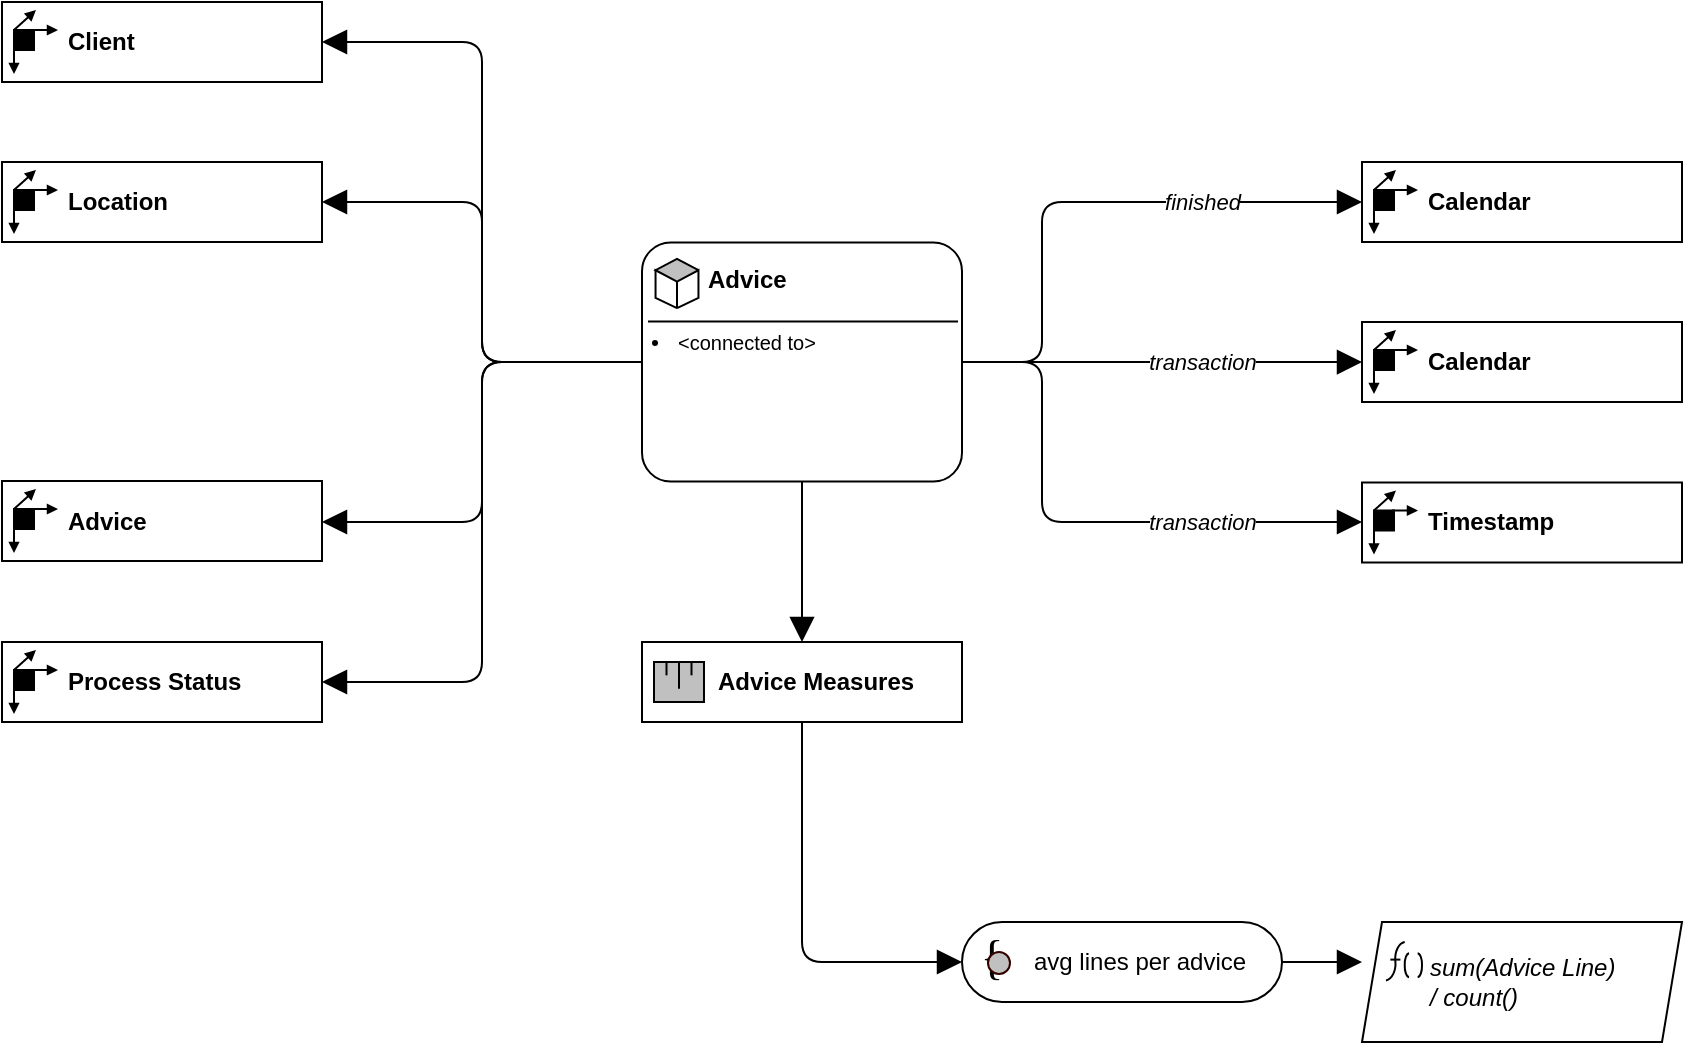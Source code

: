 <mxfile version="25.0.3">
  <diagram name="Seite-1" id="Q4Bf0ugEHYTw4wCcsTt3">
    <mxGraphModel dx="2551" dy="929" grid="1" gridSize="10" guides="1" tooltips="1" connect="1" arrows="1" fold="1" page="1" pageScale="1" pageWidth="827" pageHeight="1169" math="0" shadow="0">
      <root>
        <mxCell id="0" />
        <mxCell id="1" parent="0" />
        <object label="Advice" btelligentShapeType="MeasureGroup" btelligentLibrary="ADAPT" id="BBVSgjqUGbZZGQJtcsMZ-1">
          <mxCell style="group;fillColor=default;connectable=1;whiteSpace=wrap;align=left;spacingTop=5;spacingLeft=31;fontStyle=1;textShadow=0;labelBorderColor=none;labelBackgroundColor=none;" vertex="1" connectable="0" parent="1">
            <mxGeometry x="-360" y="240.25" width="160" height="119.5" as="geometry" />
          </mxCell>
        </object>
        <object label="" ADAPT="Measuregroup (Cube)" id="BBVSgjqUGbZZGQJtcsMZ-2">
          <mxCell style="rounded=1;whiteSpace=wrap;html=1;arcSize=12;align=left;spacingLeft=-16;verticalAlign=top;spacingTop=30;fontSize=12;container=0;fillColor=none;noLabel=1;connectable=0;editable=0;movable=1;resizable=1;rotatable=1;deletable=1;locked=0;" vertex="1" parent="BBVSgjqUGbZZGQJtcsMZ-1">
            <mxGeometry width="160" height="119.5" as="geometry" />
          </mxCell>
        </object>
        <mxCell id="BBVSgjqUGbZZGQJtcsMZ-3" value="" style="endArrow=none;html=1;rounded=0;editable=0;" edge="1" parent="BBVSgjqUGbZZGQJtcsMZ-1">
          <mxGeometry width="50" height="50" relative="1" as="geometry">
            <mxPoint x="3" y="39.5" as="sourcePoint" />
            <mxPoint x="158" y="39.5" as="targetPoint" />
            <Array as="points">
              <mxPoint x="73" y="39.5" />
            </Array>
          </mxGeometry>
        </mxCell>
        <mxCell id="BBVSgjqUGbZZGQJtcsMZ-4" style="vsdxID=9;fillColor=#FFFFFF;gradientColor=none;shape=stencil(jZBNDoQgDIVP063BdsEBHOceJqI0w4BB5u/2A+lCZWHcvbZfm9cH1K12WAygWlMMD/PhMVmgGyCytyZyygqoB+qmEM0cw8uPUi9DIYt6hne58JW9Vqmyg+p3rO8CO/Y7+IhqbDRdhU+u1hZQN6iv45XjLLZfJ3ZOotrP62xyS3Kl/g8=);strokeColor=#000000;spacingTop=-3;spacingBottom=-3;spacingLeft=-3;spacingRight=-3;points=[];labelBackgroundColor=none;rounded=0;html=1;whiteSpace=wrap;container=0;editable=0;" vertex="1" parent="BBVSgjqUGbZZGQJtcsMZ-1">
          <mxGeometry x="6.775" y="13.85" width="10.725" height="19.0" as="geometry" />
        </mxCell>
        <mxCell id="BBVSgjqUGbZZGQJtcsMZ-5" style="vsdxID=10;fillColor=#FFFFFF;gradientColor=none;shape=stencil(jZBNDoQgDIVP063BdsEBHOceJqI0w4BB5u/2A+lCZWHcvbZfm9cH1K12WAygWlMMD/PhMVmgGyCytyZyygqoB+qmEM0cw8uPUi9DIYt6hne58JW9Vqmyg+p3rO8CO/Y7+IhqbDRdhU+u1hZQN6iv45XjLLZfJ3ZOotrP62xyS3Kl/g8=);strokeColor=#000000;spacingTop=-3;spacingBottom=-3;spacingLeft=-3;spacingRight=-3;flipH=1;points=[];labelBackgroundColor=none;rounded=0;html=1;whiteSpace=wrap;container=0;editable=0;" vertex="1" parent="BBVSgjqUGbZZGQJtcsMZ-1">
          <mxGeometry x="17.5" y="13.85" width="10.725" height="19.0" as="geometry" />
        </mxCell>
        <mxCell id="BBVSgjqUGbZZGQJtcsMZ-6" value="&lt;div style=&quot;font-size: 1px&quot;&gt;&lt;/div&gt;" style="verticalAlign=middle;align=center;overflow=width;vsdxID=11;fillColor=#C0C0C0;gradientColor=none;shape=stencil(nZBNCoQwDIVPk31t8ASO3kOw2mBtpVaduf20BPEHceHuveRLSB5gMel6VCDFFLzr1UpN0IAfkJKsVp5CVIAlYNE6rzrvZtuwH+tEJjW4JW348lwmRJqR4sc+Z1sxa8ge2PyMPpCvd27n3LLPt0axP9mSMZzRsX8NJZY4UCz/);strokeColor=#000000;spacingTop=-3;spacingBottom=-3;spacingLeft=-3;spacingRight=-3;points=[];labelBackgroundColor=none;rounded=0;html=1;whiteSpace=wrap;container=0;editable=0;" vertex="1" parent="BBVSgjqUGbZZGQJtcsMZ-1">
          <mxGeometry x="6.775" y="8.15" width="21.45" height="11.4" as="geometry" />
        </mxCell>
        <mxCell id="BBVSgjqUGbZZGQJtcsMZ-7" value="&lt;ul&gt;&lt;li&gt;&amp;lt;connected to&amp;gt;&lt;br&gt;&lt;/li&gt;&lt;/ul&gt;" style="text;html=1;align=left;verticalAlign=top;whiteSpace=wrap;rounded=0;spacingLeft=-31;fontSize=10;spacingTop=-14;connectable=0;" vertex="1" parent="BBVSgjqUGbZZGQJtcsMZ-1">
          <mxGeometry x="7" y="42" width="150" height="73" as="geometry" />
        </mxCell>
        <object label="Client" btelligentShapeType="Dimension" btelligentLibrary="ADAPT" id="BBVSgjqUGbZZGQJtcsMZ-8">
          <mxCell style="group;fillColor=default;verticalAlign=middle;align=left;spacingLeft=31;fontStyle=1;connectable=1;whiteSpace=wrap;" vertex="1" connectable="0" parent="1">
            <mxGeometry x="-680" y="120" width="160" height="40" as="geometry" />
          </mxCell>
        </object>
        <object label="GGG" id="BBVSgjqUGbZZGQJtcsMZ-9">
          <mxCell style="rounded=0;whiteSpace=wrap;html=1;noLabel=1;container=0;editable=0;movable=1;resizable=1;rotatable=1;deletable=1;locked=0;connectable=0;fillColor=none;" vertex="1" parent="BBVSgjqUGbZZGQJtcsMZ-8">
            <mxGeometry width="160" height="40" as="geometry" />
          </mxCell>
        </object>
        <mxCell id="BBVSgjqUGbZZGQJtcsMZ-10" value="" style="rounded=0;whiteSpace=wrap;html=1;fillColor=#000000;fontColor=#ffffff;strokeColor=#000000;strokeWidth=1;deletable=1;cloneable=0;movable=1;editable=1;resizable=1;rotatable=1;locked=0;connectable=1;container=0;expand=0;recursiveResize=0;allowArrows=0;" vertex="1" parent="BBVSgjqUGbZZGQJtcsMZ-8">
          <mxGeometry x="6.0" y="14" width="10" height="10" as="geometry" />
        </mxCell>
        <mxCell id="BBVSgjqUGbZZGQJtcsMZ-11" value="" style="endArrow=block;html=1;rounded=0;endFill=1;startSize=2;endSize=3;strokeWidth=1;deletable=1;cloneable=0;movable=1;editable=1;resizable=1;rotatable=1;locked=0;connectable=1;" edge="1" parent="BBVSgjqUGbZZGQJtcsMZ-8">
          <mxGeometry width="50" height="50" relative="1" as="geometry">
            <mxPoint x="15.0" y="14" as="sourcePoint" />
            <mxPoint x="28.0" y="14" as="targetPoint" />
          </mxGeometry>
        </mxCell>
        <mxCell id="BBVSgjqUGbZZGQJtcsMZ-12" value="" style="endArrow=block;html=1;rounded=0;endFill=1;startSize=2;endSize=3;strokeWidth=1;deletable=1;cloneable=0;movable=1;editable=1;resizable=1;rotatable=1;locked=0;connectable=1;" edge="1" parent="BBVSgjqUGbZZGQJtcsMZ-8">
          <mxGeometry width="50" height="50" relative="1" as="geometry">
            <mxPoint x="6.0" y="22" as="sourcePoint" />
            <mxPoint x="6.0" y="36" as="targetPoint" />
          </mxGeometry>
        </mxCell>
        <mxCell id="BBVSgjqUGbZZGQJtcsMZ-13" value="" style="endArrow=block;html=1;rounded=0;endFill=1;startSize=2;endSize=3;strokeWidth=1;deletable=1;cloneable=0;movable=1;editable=1;resizable=1;rotatable=1;locked=0;connectable=1;" edge="1" parent="BBVSgjqUGbZZGQJtcsMZ-8">
          <mxGeometry width="50" height="50" relative="1" as="geometry">
            <mxPoint x="6.0" y="14" as="sourcePoint" />
            <mxPoint x="17.0" y="4" as="targetPoint" />
          </mxGeometry>
        </mxCell>
        <object label="Timestamp" btelligentShapeType="Dimension" btelligentLibrary="ADAPT" id="BBVSgjqUGbZZGQJtcsMZ-14">
          <mxCell style="group;fillColor=default;verticalAlign=middle;align=left;spacingLeft=31;fontStyle=1;connectable=1;whiteSpace=wrap;" vertex="1" connectable="0" parent="1">
            <mxGeometry y="360.25" width="160" height="40" as="geometry" />
          </mxCell>
        </object>
        <object label="GGG" id="BBVSgjqUGbZZGQJtcsMZ-15">
          <mxCell style="rounded=0;whiteSpace=wrap;html=1;noLabel=1;container=0;editable=0;movable=1;resizable=1;rotatable=1;deletable=1;locked=0;connectable=0;fillColor=none;" vertex="1" parent="BBVSgjqUGbZZGQJtcsMZ-14">
            <mxGeometry width="160" height="40" as="geometry" />
          </mxCell>
        </object>
        <mxCell id="BBVSgjqUGbZZGQJtcsMZ-16" value="" style="rounded=0;whiteSpace=wrap;html=1;fillColor=#000000;fontColor=#ffffff;strokeColor=#000000;strokeWidth=1;deletable=1;cloneable=0;movable=1;editable=1;resizable=1;rotatable=1;locked=0;connectable=1;container=0;expand=0;recursiveResize=0;allowArrows=0;" vertex="1" parent="BBVSgjqUGbZZGQJtcsMZ-14">
          <mxGeometry x="6.0" y="14" width="10" height="10" as="geometry" />
        </mxCell>
        <mxCell id="BBVSgjqUGbZZGQJtcsMZ-17" value="" style="endArrow=block;html=1;rounded=0;endFill=1;startSize=2;endSize=3;strokeWidth=1;deletable=1;cloneable=0;movable=1;editable=1;resizable=1;rotatable=1;locked=0;connectable=1;" edge="1" parent="BBVSgjqUGbZZGQJtcsMZ-14">
          <mxGeometry width="50" height="50" relative="1" as="geometry">
            <mxPoint x="15.0" y="14" as="sourcePoint" />
            <mxPoint x="28.0" y="14" as="targetPoint" />
          </mxGeometry>
        </mxCell>
        <mxCell id="BBVSgjqUGbZZGQJtcsMZ-18" value="" style="endArrow=block;html=1;rounded=0;endFill=1;startSize=2;endSize=3;strokeWidth=1;deletable=1;cloneable=0;movable=1;editable=1;resizable=1;rotatable=1;locked=0;connectable=1;" edge="1" parent="BBVSgjqUGbZZGQJtcsMZ-14">
          <mxGeometry width="50" height="50" relative="1" as="geometry">
            <mxPoint x="6.0" y="22" as="sourcePoint" />
            <mxPoint x="6.0" y="36" as="targetPoint" />
          </mxGeometry>
        </mxCell>
        <mxCell id="BBVSgjqUGbZZGQJtcsMZ-19" value="" style="endArrow=block;html=1;rounded=0;endFill=1;startSize=2;endSize=3;strokeWidth=1;deletable=1;cloneable=0;movable=1;editable=1;resizable=1;rotatable=1;locked=0;connectable=1;" edge="1" parent="BBVSgjqUGbZZGQJtcsMZ-14">
          <mxGeometry width="50" height="50" relative="1" as="geometry">
            <mxPoint x="6.0" y="14" as="sourcePoint" />
            <mxPoint x="17.0" y="4" as="targetPoint" />
          </mxGeometry>
        </mxCell>
        <object label="Calendar" btelligentShapeType="Dimension" btelligentLibrary="ADAPT" id="BBVSgjqUGbZZGQJtcsMZ-20">
          <mxCell style="group;fillColor=default;verticalAlign=middle;align=left;spacingLeft=31;fontStyle=1;connectable=1;whiteSpace=wrap;" vertex="1" connectable="0" parent="1">
            <mxGeometry y="200" width="160" height="40" as="geometry" />
          </mxCell>
        </object>
        <object label="GGG" id="BBVSgjqUGbZZGQJtcsMZ-21">
          <mxCell style="rounded=0;whiteSpace=wrap;html=1;noLabel=1;container=0;editable=0;movable=1;resizable=1;rotatable=1;deletable=1;locked=0;connectable=0;fillColor=none;" vertex="1" parent="BBVSgjqUGbZZGQJtcsMZ-20">
            <mxGeometry width="160" height="40" as="geometry" />
          </mxCell>
        </object>
        <mxCell id="BBVSgjqUGbZZGQJtcsMZ-22" value="" style="rounded=0;whiteSpace=wrap;html=1;fillColor=#000000;fontColor=#ffffff;strokeColor=#000000;strokeWidth=1;deletable=1;cloneable=0;movable=1;editable=1;resizable=1;rotatable=1;locked=0;connectable=1;container=0;expand=0;recursiveResize=0;allowArrows=0;" vertex="1" parent="BBVSgjqUGbZZGQJtcsMZ-20">
          <mxGeometry x="6.0" y="14" width="10" height="10" as="geometry" />
        </mxCell>
        <mxCell id="BBVSgjqUGbZZGQJtcsMZ-23" value="" style="endArrow=block;html=1;rounded=0;endFill=1;startSize=2;endSize=3;strokeWidth=1;deletable=1;cloneable=0;movable=1;editable=1;resizable=1;rotatable=1;locked=0;connectable=1;" edge="1" parent="BBVSgjqUGbZZGQJtcsMZ-20">
          <mxGeometry width="50" height="50" relative="1" as="geometry">
            <mxPoint x="15.0" y="14" as="sourcePoint" />
            <mxPoint x="28.0" y="14" as="targetPoint" />
          </mxGeometry>
        </mxCell>
        <mxCell id="BBVSgjqUGbZZGQJtcsMZ-24" value="" style="endArrow=block;html=1;rounded=0;endFill=1;startSize=2;endSize=3;strokeWidth=1;deletable=1;cloneable=0;movable=1;editable=1;resizable=1;rotatable=1;locked=0;connectable=1;" edge="1" parent="BBVSgjqUGbZZGQJtcsMZ-20">
          <mxGeometry width="50" height="50" relative="1" as="geometry">
            <mxPoint x="6.0" y="22" as="sourcePoint" />
            <mxPoint x="6.0" y="36" as="targetPoint" />
          </mxGeometry>
        </mxCell>
        <mxCell id="BBVSgjqUGbZZGQJtcsMZ-25" value="" style="endArrow=block;html=1;rounded=0;endFill=1;startSize=2;endSize=3;strokeWidth=1;deletable=1;cloneable=0;movable=1;editable=1;resizable=1;rotatable=1;locked=0;connectable=1;" edge="1" parent="BBVSgjqUGbZZGQJtcsMZ-20">
          <mxGeometry width="50" height="50" relative="1" as="geometry">
            <mxPoint x="6.0" y="14" as="sourcePoint" />
            <mxPoint x="17.0" y="4" as="targetPoint" />
          </mxGeometry>
        </mxCell>
        <object label="Calendar" btelligentShapeType="Dimension" btelligentLibrary="ADAPT" id="BBVSgjqUGbZZGQJtcsMZ-26">
          <mxCell style="group;fillColor=default;verticalAlign=middle;align=left;spacingLeft=31;fontStyle=1;connectable=1;whiteSpace=wrap;" vertex="1" connectable="0" parent="1">
            <mxGeometry y="280" width="160" height="40" as="geometry" />
          </mxCell>
        </object>
        <object label="GGG" id="BBVSgjqUGbZZGQJtcsMZ-27">
          <mxCell style="rounded=0;whiteSpace=wrap;html=1;noLabel=1;container=0;editable=0;movable=1;resizable=1;rotatable=1;deletable=1;locked=0;connectable=0;fillColor=none;" vertex="1" parent="BBVSgjqUGbZZGQJtcsMZ-26">
            <mxGeometry width="160" height="40" as="geometry" />
          </mxCell>
        </object>
        <mxCell id="BBVSgjqUGbZZGQJtcsMZ-28" value="" style="rounded=0;whiteSpace=wrap;html=1;fillColor=#000000;fontColor=#ffffff;strokeColor=#000000;strokeWidth=1;deletable=1;cloneable=0;movable=1;editable=1;resizable=1;rotatable=1;locked=0;connectable=1;container=0;expand=0;recursiveResize=0;allowArrows=0;" vertex="1" parent="BBVSgjqUGbZZGQJtcsMZ-26">
          <mxGeometry x="6.0" y="14" width="10" height="10" as="geometry" />
        </mxCell>
        <mxCell id="BBVSgjqUGbZZGQJtcsMZ-29" value="" style="endArrow=block;html=1;rounded=0;endFill=1;startSize=2;endSize=3;strokeWidth=1;deletable=1;cloneable=0;movable=1;editable=1;resizable=1;rotatable=1;locked=0;connectable=1;" edge="1" parent="BBVSgjqUGbZZGQJtcsMZ-26">
          <mxGeometry width="50" height="50" relative="1" as="geometry">
            <mxPoint x="15.0" y="14" as="sourcePoint" />
            <mxPoint x="28.0" y="14" as="targetPoint" />
          </mxGeometry>
        </mxCell>
        <mxCell id="BBVSgjqUGbZZGQJtcsMZ-30" value="" style="endArrow=block;html=1;rounded=0;endFill=1;startSize=2;endSize=3;strokeWidth=1;deletable=1;cloneable=0;movable=1;editable=1;resizable=1;rotatable=1;locked=0;connectable=1;" edge="1" parent="BBVSgjqUGbZZGQJtcsMZ-26">
          <mxGeometry width="50" height="50" relative="1" as="geometry">
            <mxPoint x="6.0" y="22" as="sourcePoint" />
            <mxPoint x="6.0" y="36" as="targetPoint" />
          </mxGeometry>
        </mxCell>
        <mxCell id="BBVSgjqUGbZZGQJtcsMZ-31" value="" style="endArrow=block;html=1;rounded=0;endFill=1;startSize=2;endSize=3;strokeWidth=1;deletable=1;cloneable=0;movable=1;editable=1;resizable=1;rotatable=1;locked=0;connectable=1;" edge="1" parent="BBVSgjqUGbZZGQJtcsMZ-26">
          <mxGeometry width="50" height="50" relative="1" as="geometry">
            <mxPoint x="6.0" y="14" as="sourcePoint" />
            <mxPoint x="17.0" y="4" as="targetPoint" />
          </mxGeometry>
        </mxCell>
        <object label="Advice" btelligentShapeType="Dimension" btelligentLibrary="ADAPT" id="BBVSgjqUGbZZGQJtcsMZ-32">
          <mxCell style="group;fillColor=default;verticalAlign=middle;align=left;spacingLeft=31;fontStyle=1;connectable=1;whiteSpace=wrap;" vertex="1" connectable="0" parent="1">
            <mxGeometry x="-680" y="359.5" width="160" height="40" as="geometry" />
          </mxCell>
        </object>
        <object label="GGG" id="BBVSgjqUGbZZGQJtcsMZ-33">
          <mxCell style="rounded=0;whiteSpace=wrap;html=1;noLabel=1;container=0;editable=0;movable=1;resizable=1;rotatable=1;deletable=1;locked=0;connectable=0;fillColor=none;" vertex="1" parent="BBVSgjqUGbZZGQJtcsMZ-32">
            <mxGeometry width="160" height="40" as="geometry" />
          </mxCell>
        </object>
        <mxCell id="BBVSgjqUGbZZGQJtcsMZ-34" value="" style="rounded=0;whiteSpace=wrap;html=1;fillColor=#000000;fontColor=#ffffff;strokeColor=#000000;strokeWidth=1;deletable=1;cloneable=0;movable=1;editable=1;resizable=1;rotatable=1;locked=0;connectable=1;container=0;expand=0;recursiveResize=0;allowArrows=0;" vertex="1" parent="BBVSgjqUGbZZGQJtcsMZ-32">
          <mxGeometry x="6.0" y="14" width="10" height="10" as="geometry" />
        </mxCell>
        <mxCell id="BBVSgjqUGbZZGQJtcsMZ-35" value="" style="endArrow=block;html=1;rounded=0;endFill=1;startSize=2;endSize=3;strokeWidth=1;deletable=1;cloneable=0;movable=1;editable=1;resizable=1;rotatable=1;locked=0;connectable=1;" edge="1" parent="BBVSgjqUGbZZGQJtcsMZ-32">
          <mxGeometry width="50" height="50" relative="1" as="geometry">
            <mxPoint x="15.0" y="14" as="sourcePoint" />
            <mxPoint x="28.0" y="14" as="targetPoint" />
          </mxGeometry>
        </mxCell>
        <mxCell id="BBVSgjqUGbZZGQJtcsMZ-36" value="" style="endArrow=block;html=1;rounded=0;endFill=1;startSize=2;endSize=3;strokeWidth=1;deletable=1;cloneable=0;movable=1;editable=1;resizable=1;rotatable=1;locked=0;connectable=1;" edge="1" parent="BBVSgjqUGbZZGQJtcsMZ-32">
          <mxGeometry width="50" height="50" relative="1" as="geometry">
            <mxPoint x="6.0" y="22" as="sourcePoint" />
            <mxPoint x="6.0" y="36" as="targetPoint" />
          </mxGeometry>
        </mxCell>
        <mxCell id="BBVSgjqUGbZZGQJtcsMZ-37" value="" style="endArrow=block;html=1;rounded=0;endFill=1;startSize=2;endSize=3;strokeWidth=1;deletable=1;cloneable=0;movable=1;editable=1;resizable=1;rotatable=1;locked=0;connectable=1;" edge="1" parent="BBVSgjqUGbZZGQJtcsMZ-32">
          <mxGeometry width="50" height="50" relative="1" as="geometry">
            <mxPoint x="6.0" y="14" as="sourcePoint" />
            <mxPoint x="17.0" y="4" as="targetPoint" />
          </mxGeometry>
        </mxCell>
        <object label="Location" btelligentShapeType="Dimension" btelligentLibrary="ADAPT" id="BBVSgjqUGbZZGQJtcsMZ-38">
          <mxCell style="group;fillColor=default;verticalAlign=middle;align=left;spacingLeft=31;fontStyle=1;connectable=1;whiteSpace=wrap;" vertex="1" connectable="0" parent="1">
            <mxGeometry x="-680" y="200" width="160" height="40" as="geometry" />
          </mxCell>
        </object>
        <object label="GGG" id="BBVSgjqUGbZZGQJtcsMZ-39">
          <mxCell style="rounded=0;whiteSpace=wrap;html=1;noLabel=1;container=0;editable=0;movable=1;resizable=1;rotatable=1;deletable=1;locked=0;connectable=0;fillColor=none;" vertex="1" parent="BBVSgjqUGbZZGQJtcsMZ-38">
            <mxGeometry width="160" height="40" as="geometry" />
          </mxCell>
        </object>
        <mxCell id="BBVSgjqUGbZZGQJtcsMZ-40" value="" style="rounded=0;whiteSpace=wrap;html=1;fillColor=#000000;fontColor=#ffffff;strokeColor=#000000;strokeWidth=1;deletable=1;cloneable=0;movable=1;editable=1;resizable=1;rotatable=1;locked=0;connectable=1;container=0;expand=0;recursiveResize=0;allowArrows=0;" vertex="1" parent="BBVSgjqUGbZZGQJtcsMZ-38">
          <mxGeometry x="6.0" y="14" width="10" height="10" as="geometry" />
        </mxCell>
        <mxCell id="BBVSgjqUGbZZGQJtcsMZ-41" value="" style="endArrow=block;html=1;rounded=0;endFill=1;startSize=2;endSize=3;strokeWidth=1;deletable=1;cloneable=0;movable=1;editable=1;resizable=1;rotatable=1;locked=0;connectable=1;" edge="1" parent="BBVSgjqUGbZZGQJtcsMZ-38">
          <mxGeometry width="50" height="50" relative="1" as="geometry">
            <mxPoint x="15.0" y="14" as="sourcePoint" />
            <mxPoint x="28.0" y="14" as="targetPoint" />
          </mxGeometry>
        </mxCell>
        <mxCell id="BBVSgjqUGbZZGQJtcsMZ-42" value="" style="endArrow=block;html=1;rounded=0;endFill=1;startSize=2;endSize=3;strokeWidth=1;deletable=1;cloneable=0;movable=1;editable=1;resizable=1;rotatable=1;locked=0;connectable=1;" edge="1" parent="BBVSgjqUGbZZGQJtcsMZ-38">
          <mxGeometry width="50" height="50" relative="1" as="geometry">
            <mxPoint x="6.0" y="22" as="sourcePoint" />
            <mxPoint x="6.0" y="36" as="targetPoint" />
          </mxGeometry>
        </mxCell>
        <mxCell id="BBVSgjqUGbZZGQJtcsMZ-43" value="" style="endArrow=block;html=1;rounded=0;endFill=1;startSize=2;endSize=3;strokeWidth=1;deletable=1;cloneable=0;movable=1;editable=1;resizable=1;rotatable=1;locked=0;connectable=1;" edge="1" parent="BBVSgjqUGbZZGQJtcsMZ-38">
          <mxGeometry width="50" height="50" relative="1" as="geometry">
            <mxPoint x="6.0" y="14" as="sourcePoint" />
            <mxPoint x="17.0" y="4" as="targetPoint" />
          </mxGeometry>
        </mxCell>
        <object label="Process Status" btelligentShapeType="Dimension" btelligentLibrary="ADAPT" id="BBVSgjqUGbZZGQJtcsMZ-44">
          <mxCell style="group;fillColor=default;verticalAlign=middle;align=left;spacingLeft=31;fontStyle=1;connectable=1;whiteSpace=wrap;" vertex="1" connectable="0" parent="1">
            <mxGeometry x="-680" y="440" width="160" height="40" as="geometry" />
          </mxCell>
        </object>
        <object label="GGG" id="BBVSgjqUGbZZGQJtcsMZ-45">
          <mxCell style="rounded=0;whiteSpace=wrap;html=1;noLabel=1;container=0;editable=0;movable=1;resizable=1;rotatable=1;deletable=1;locked=0;connectable=0;fillColor=none;" vertex="1" parent="BBVSgjqUGbZZGQJtcsMZ-44">
            <mxGeometry width="160" height="40" as="geometry" />
          </mxCell>
        </object>
        <mxCell id="BBVSgjqUGbZZGQJtcsMZ-46" value="" style="rounded=0;whiteSpace=wrap;html=1;fillColor=#000000;fontColor=#ffffff;strokeColor=#000000;strokeWidth=1;deletable=1;cloneable=0;movable=1;editable=1;resizable=1;rotatable=1;locked=0;connectable=1;container=0;expand=0;recursiveResize=0;allowArrows=0;" vertex="1" parent="BBVSgjqUGbZZGQJtcsMZ-44">
          <mxGeometry x="6.0" y="14" width="10" height="10" as="geometry" />
        </mxCell>
        <mxCell id="BBVSgjqUGbZZGQJtcsMZ-47" value="" style="endArrow=block;html=1;rounded=0;endFill=1;startSize=2;endSize=3;strokeWidth=1;deletable=1;cloneable=0;movable=1;editable=1;resizable=1;rotatable=1;locked=0;connectable=1;" edge="1" parent="BBVSgjqUGbZZGQJtcsMZ-44">
          <mxGeometry width="50" height="50" relative="1" as="geometry">
            <mxPoint x="15.0" y="14" as="sourcePoint" />
            <mxPoint x="28.0" y="14" as="targetPoint" />
          </mxGeometry>
        </mxCell>
        <mxCell id="BBVSgjqUGbZZGQJtcsMZ-48" value="" style="endArrow=block;html=1;rounded=0;endFill=1;startSize=2;endSize=3;strokeWidth=1;deletable=1;cloneable=0;movable=1;editable=1;resizable=1;rotatable=1;locked=0;connectable=1;" edge="1" parent="BBVSgjqUGbZZGQJtcsMZ-44">
          <mxGeometry width="50" height="50" relative="1" as="geometry">
            <mxPoint x="6.0" y="22" as="sourcePoint" />
            <mxPoint x="6.0" y="36" as="targetPoint" />
          </mxGeometry>
        </mxCell>
        <mxCell id="BBVSgjqUGbZZGQJtcsMZ-49" value="" style="endArrow=block;html=1;rounded=0;endFill=1;startSize=2;endSize=3;strokeWidth=1;deletable=1;cloneable=0;movable=1;editable=1;resizable=1;rotatable=1;locked=0;connectable=1;" edge="1" parent="BBVSgjqUGbZZGQJtcsMZ-44">
          <mxGeometry width="50" height="50" relative="1" as="geometry">
            <mxPoint x="6.0" y="14" as="sourcePoint" />
            <mxPoint x="17.0" y="4" as="targetPoint" />
          </mxGeometry>
        </mxCell>
        <UserObject label="" btelligentShapeType="LoosePrecedence" btelligentLibrary="ADAPT" id="BBVSgjqUGbZZGQJtcsMZ-56">
          <mxCell style="vsdxID=5;startArrow=none;endArrow=block;startSize=10;endSize=10;strokeColor=#000000;spacingTop=2;spacingBottom=2;spacingLeft=2;spacingRight=2;verticalAlign=middle;html=1;labelBackgroundColor=#FFFFFF;rounded=1;jumpStyle=arc;startFill=0;endFill=1;fontStyle=2;labelBorderColor=none;edgeStyle=orthogonalEdgeStyle;" edge="1" parent="1" source="BBVSgjqUGbZZGQJtcsMZ-1" target="BBVSgjqUGbZZGQJtcsMZ-8">
            <mxGeometry relative="1" as="geometry">
              <mxPoint x="-190" y="360" as="sourcePoint" />
              <mxPoint x="-190" y="420" as="targetPoint" />
              <mxPoint as="offset" />
              <Array as="points">
                <mxPoint x="-440" y="300" />
                <mxPoint x="-440" y="140" />
              </Array>
            </mxGeometry>
          </mxCell>
        </UserObject>
        <UserObject label="" btelligentShapeType="LoosePrecedence" btelligentLibrary="ADAPT" id="BBVSgjqUGbZZGQJtcsMZ-57">
          <mxCell style="vsdxID=5;startArrow=none;endArrow=block;startSize=10;endSize=10;strokeColor=#000000;spacingTop=2;spacingBottom=2;spacingLeft=2;spacingRight=2;verticalAlign=middle;html=1;labelBackgroundColor=#FFFFFF;rounded=1;jumpStyle=arc;startFill=0;endFill=1;fontStyle=2;labelBorderColor=none;edgeStyle=orthogonalEdgeStyle;" edge="1" parent="1" source="BBVSgjqUGbZZGQJtcsMZ-1" target="BBVSgjqUGbZZGQJtcsMZ-38">
            <mxGeometry relative="1" as="geometry">
              <mxPoint x="-350" y="310" as="sourcePoint" />
              <mxPoint x="-550" y="170" as="targetPoint" />
              <mxPoint as="offset" />
              <Array as="points">
                <mxPoint x="-440" y="300" />
                <mxPoint x="-440" y="220" />
              </Array>
            </mxGeometry>
          </mxCell>
        </UserObject>
        <UserObject label="" btelligentShapeType="LoosePrecedence" btelligentLibrary="ADAPT" id="BBVSgjqUGbZZGQJtcsMZ-59">
          <mxCell style="vsdxID=5;startArrow=none;endArrow=block;startSize=10;endSize=10;strokeColor=#000000;spacingTop=2;spacingBottom=2;spacingLeft=2;spacingRight=2;verticalAlign=middle;html=1;labelBackgroundColor=#FFFFFF;rounded=1;jumpStyle=arc;startFill=0;endFill=1;fontStyle=2;labelBorderColor=none;edgeStyle=orthogonalEdgeStyle;" edge="1" parent="1" source="BBVSgjqUGbZZGQJtcsMZ-1" target="BBVSgjqUGbZZGQJtcsMZ-32">
            <mxGeometry relative="1" as="geometry">
              <mxPoint x="-330" y="330" as="sourcePoint" />
              <mxPoint x="-530" y="190" as="targetPoint" />
              <mxPoint as="offset" />
              <Array as="points">
                <mxPoint x="-440" y="300" />
                <mxPoint x="-440" y="380" />
              </Array>
            </mxGeometry>
          </mxCell>
        </UserObject>
        <UserObject label="" btelligentShapeType="LoosePrecedence" btelligentLibrary="ADAPT" id="BBVSgjqUGbZZGQJtcsMZ-60">
          <mxCell style="vsdxID=5;startArrow=none;endArrow=block;startSize=10;endSize=10;strokeColor=#000000;spacingTop=2;spacingBottom=2;spacingLeft=2;spacingRight=2;verticalAlign=middle;html=1;labelBackgroundColor=#FFFFFF;rounded=1;jumpStyle=arc;startFill=0;endFill=1;fontStyle=2;labelBorderColor=none;edgeStyle=orthogonalEdgeStyle;" edge="1" parent="1" source="BBVSgjqUGbZZGQJtcsMZ-1" target="BBVSgjqUGbZZGQJtcsMZ-44">
            <mxGeometry relative="1" as="geometry">
              <mxPoint x="-320" y="340" as="sourcePoint" />
              <mxPoint x="-520" y="200" as="targetPoint" />
              <mxPoint as="offset" />
              <Array as="points">
                <mxPoint x="-440" y="300" />
                <mxPoint x="-440" y="460" />
              </Array>
            </mxGeometry>
          </mxCell>
        </UserObject>
        <UserObject label="transaction" btelligentShapeType="LoosePrecedence" btelligentLibrary="ADAPT" id="BBVSgjqUGbZZGQJtcsMZ-61">
          <mxCell style="vsdxID=5;startArrow=none;endArrow=block;startSize=10;endSize=10;strokeColor=#000000;spacingTop=2;spacingBottom=2;spacingLeft=2;spacingRight=2;verticalAlign=middle;html=1;labelBackgroundColor=#FFFFFF;rounded=1;jumpStyle=arc;startFill=0;endFill=1;fontStyle=2;labelBorderColor=none;edgeStyle=orthogonalEdgeStyle;" edge="1" parent="1" source="BBVSgjqUGbZZGQJtcsMZ-1" target="BBVSgjqUGbZZGQJtcsMZ-26">
            <mxGeometry x="0.2" relative="1" as="geometry">
              <mxPoint x="-350" y="310" as="sourcePoint" />
              <mxPoint x="-470" y="150" as="targetPoint" />
              <mxPoint as="offset" />
              <Array as="points">
                <mxPoint x="-180" y="300" />
                <mxPoint x="-180" y="300" />
              </Array>
            </mxGeometry>
          </mxCell>
        </UserObject>
        <UserObject label="transaction" btelligentShapeType="LoosePrecedence" btelligentLibrary="ADAPT" id="BBVSgjqUGbZZGQJtcsMZ-62">
          <mxCell style="vsdxID=5;startArrow=none;endArrow=block;startSize=10;endSize=10;strokeColor=#000000;spacingTop=2;spacingBottom=2;spacingLeft=2;spacingRight=2;verticalAlign=middle;html=1;labelBackgroundColor=#FFFFFF;rounded=1;jumpStyle=arc;startFill=0;endFill=1;fontStyle=2;labelBorderColor=none;edgeStyle=orthogonalEdgeStyle;" edge="1" parent="1" source="BBVSgjqUGbZZGQJtcsMZ-1" target="BBVSgjqUGbZZGQJtcsMZ-14">
            <mxGeometry x="0.428" relative="1" as="geometry">
              <mxPoint x="-190" y="310" as="sourcePoint" />
              <mxPoint x="-70" y="310" as="targetPoint" />
              <mxPoint as="offset" />
              <Array as="points">
                <mxPoint x="-160" y="300" />
                <mxPoint x="-160" y="380" />
              </Array>
            </mxGeometry>
          </mxCell>
        </UserObject>
        <UserObject label="finished" btelligentShapeType="LoosePrecedence" btelligentLibrary="ADAPT" id="BBVSgjqUGbZZGQJtcsMZ-63">
          <mxCell style="vsdxID=5;startArrow=none;endArrow=block;startSize=10;endSize=10;strokeColor=#000000;spacingTop=2;spacingBottom=2;spacingLeft=2;spacingRight=2;verticalAlign=middle;html=1;labelBackgroundColor=#FFFFFF;rounded=1;jumpStyle=arc;startFill=0;endFill=1;fontStyle=2;labelBorderColor=none;edgeStyle=orthogonalEdgeStyle;" edge="1" parent="1" source="BBVSgjqUGbZZGQJtcsMZ-1" target="BBVSgjqUGbZZGQJtcsMZ-20">
            <mxGeometry x="0.429" relative="1" as="geometry">
              <mxPoint x="-180" y="320" as="sourcePoint" />
              <mxPoint x="-60" y="320" as="targetPoint" />
              <mxPoint as="offset" />
              <Array as="points">
                <mxPoint x="-160" y="300" />
                <mxPoint x="-160" y="220" />
              </Array>
            </mxGeometry>
          </mxCell>
        </UserObject>
        <object label="Advice Measures" btelligentShapeType="MeasureDimension" btelligentLibrary="ADAPT" id="BBVSgjqUGbZZGQJtcsMZ-64">
          <mxCell style="group;fillColor=default;verticalAlign=middle;align=left;spacingLeft=36;whiteSpace=wrap;fontStyle=1;connectable=1;" vertex="1" connectable="0" parent="1">
            <mxGeometry x="-360" y="440" width="160" height="40" as="geometry" />
          </mxCell>
        </object>
        <object label="" ADAPT="Measure Dimension" id="BBVSgjqUGbZZGQJtcsMZ-65">
          <mxCell style="rounded=0;whiteSpace=wrap;html=1;align=left;spacingLeft=37;fontStyle=0;fontFamily=Helvetica;fontSize=13;noLabel=1;connectable=0;editable=0;movable=1;resizable=1;rotatable=1;deletable=1;locked=0;fillColor=none;" vertex="1" parent="BBVSgjqUGbZZGQJtcsMZ-64">
            <mxGeometry width="160" height="40" as="geometry" />
          </mxCell>
        </object>
        <mxCell id="BBVSgjqUGbZZGQJtcsMZ-66" value="" style="group" vertex="1" connectable="0" parent="BBVSgjqUGbZZGQJtcsMZ-64">
          <mxGeometry x="6" y="10" width="25" height="20" as="geometry" />
        </mxCell>
        <mxCell id="BBVSgjqUGbZZGQJtcsMZ-67" value="" style="rounded=0;whiteSpace=wrap;html=1;fillColor=#C0C0C0;fontColor=#333333;strokeColor=#000000;" vertex="1" parent="BBVSgjqUGbZZGQJtcsMZ-66">
          <mxGeometry width="25" height="20" as="geometry" />
        </mxCell>
        <mxCell id="BBVSgjqUGbZZGQJtcsMZ-68" value="" style="endArrow=none;html=1;rounded=0;entryX=0.25;entryY=0;entryDx=0;entryDy=0;" edge="1" parent="BBVSgjqUGbZZGQJtcsMZ-66" target="BBVSgjqUGbZZGQJtcsMZ-67">
          <mxGeometry width="50" height="50" relative="1" as="geometry">
            <mxPoint x="6.25" y="6.667" as="sourcePoint" />
            <mxPoint x="8.333" y="25" as="targetPoint" />
          </mxGeometry>
        </mxCell>
        <mxCell id="BBVSgjqUGbZZGQJtcsMZ-69" value="" style="endArrow=none;html=1;rounded=0;entryX=0.5;entryY=0;entryDx=0;entryDy=0;" edge="1" parent="BBVSgjqUGbZZGQJtcsMZ-66" target="BBVSgjqUGbZZGQJtcsMZ-67">
          <mxGeometry width="50" height="50" relative="1" as="geometry">
            <mxPoint x="12.5" y="13.333" as="sourcePoint" />
            <mxPoint x="12.465" y="3.333" as="targetPoint" />
          </mxGeometry>
        </mxCell>
        <mxCell id="BBVSgjqUGbZZGQJtcsMZ-70" value="" style="endArrow=none;html=1;rounded=0;entryX=0.75;entryY=0;entryDx=0;entryDy=0;" edge="1" parent="BBVSgjqUGbZZGQJtcsMZ-66" target="BBVSgjqUGbZZGQJtcsMZ-67">
          <mxGeometry width="50" height="50" relative="1" as="geometry">
            <mxPoint x="18.75" y="6.667" as="sourcePoint" />
            <mxPoint x="10.417" y="6.667" as="targetPoint" />
          </mxGeometry>
        </mxCell>
        <UserObject label="" btelligentShapeType="LoosePrecedence" btelligentLibrary="ADAPT" id="BBVSgjqUGbZZGQJtcsMZ-71">
          <mxCell style="vsdxID=5;startArrow=none;endArrow=block;startSize=10;endSize=10;strokeColor=#000000;spacingTop=2;spacingBottom=2;spacingLeft=2;spacingRight=2;verticalAlign=middle;html=1;labelBackgroundColor=#FFFFFF;rounded=1;jumpStyle=arc;startFill=0;endFill=1;fontStyle=2;labelBorderColor=none;edgeStyle=orthogonalEdgeStyle;" edge="1" parent="1" source="BBVSgjqUGbZZGQJtcsMZ-1" target="BBVSgjqUGbZZGQJtcsMZ-64">
            <mxGeometry relative="1" as="geometry">
              <mxPoint x="-260" y="350" as="sourcePoint" />
              <mxPoint x="-260" y="410" as="targetPoint" />
              <mxPoint as="offset" />
            </mxGeometry>
          </mxCell>
        </UserObject>
        <object label="avg lines per advice" btelligentShapeType="DimensionMember" btelligentLibrary="ADAPT" id="BBVSgjqUGbZZGQJtcsMZ-77">
          <mxCell style="group;fillColor=default;verticalAlign=middle;align=left;spacingLeft=34;whiteSpace=wrap;connectable=1;" vertex="1" connectable="0" parent="1">
            <mxGeometry x="-200" y="580" width="160" height="40" as="geometry" />
          </mxCell>
        </object>
        <object label="" ADAPT="DimensionMember" id="BBVSgjqUGbZZGQJtcsMZ-78">
          <mxCell style="rounded=1;whiteSpace=wrap;html=1;arcSize=50;align=left;spacingLeft=38;fillColor=none;noLabel=1;connectable=0;editable=0;movable=1;resizable=1;rotatable=1;deletable=1;locked=0;" vertex="1" parent="BBVSgjqUGbZZGQJtcsMZ-77">
            <mxGeometry width="160" height="40" as="geometry" />
          </mxCell>
        </object>
        <mxCell id="BBVSgjqUGbZZGQJtcsMZ-79" value="" style="group;movable=0;resizable=0;rotatable=0;deletable=0;editable=0;locked=1;connectable=0;" vertex="1" connectable="0" parent="BBVSgjqUGbZZGQJtcsMZ-77">
          <mxGeometry x="3" y="3" width="30" height="30" as="geometry" />
        </mxCell>
        <mxCell id="BBVSgjqUGbZZGQJtcsMZ-80" value="&lt;div style=&quot;font-size: 24px;&quot;&gt;&lt;font style=&quot;font-size: 24px; font-family: Calibri; color: rgb(0, 0, 0); direction: ltr; letter-spacing: 0px; line-height: 120%; opacity: 1;&quot;&gt;{&amp;nbsp;  }&lt;br style=&quot;font-size: 24px;&quot;&gt;&lt;/font&gt;&lt;/div&gt;" style="verticalAlign=middle;align=center;overflow=width;vsdxID=10;fillColor=none;gradientColor=none;shape=stencil(nZBLDoAgDERP0z3SIyjew0SURgSD+Lu9kMZoXLhwN9O+tukAlrNpJg1SzDH4QW/URgNYgZTkjA4UkwJUgGXng+6DX1zLfmoymdXo17xh5zmRJ6Q42BWCfc2oJfdAr+Yv+AP9Cb7OJ3H/2JG1HNGz/84klThPVCc=);strokeColor=none;spacingTop=0;spacingBottom=0;spacingLeft=0;spacingRight=0;points=[];labelBackgroundColor=none;rounded=0;html=1;whiteSpace=wrap;container=0;fontSize=24;fontStyle=0;horizontal=1;" vertex="1" parent="BBVSgjqUGbZZGQJtcsMZ-79">
          <mxGeometry width="30" height="30" as="geometry" />
        </mxCell>
        <mxCell id="BBVSgjqUGbZZGQJtcsMZ-81" value="" style="ellipse;whiteSpace=wrap;html=1;aspect=fixed;fillColor=#c0c0c0;strokeColor=#330000;" vertex="1" parent="BBVSgjqUGbZZGQJtcsMZ-79">
          <mxGeometry x="10" y="12" width="11" height="11" as="geometry" />
        </mxCell>
        <UserObject label="" btelligentShapeType="LoosePrecedence" btelligentLibrary="ADAPT" id="BBVSgjqUGbZZGQJtcsMZ-83">
          <mxCell style="vsdxID=5;startArrow=none;endArrow=block;startSize=10;endSize=10;strokeColor=#000000;spacingTop=2;spacingBottom=2;spacingLeft=2;spacingRight=2;verticalAlign=middle;html=1;labelBackgroundColor=#FFFFFF;rounded=1;jumpStyle=arc;startFill=0;endFill=1;fontStyle=2;labelBorderColor=none;edgeStyle=orthogonalEdgeStyle;" edge="1" parent="1" source="BBVSgjqUGbZZGQJtcsMZ-64" target="BBVSgjqUGbZZGQJtcsMZ-77">
            <mxGeometry relative="1" as="geometry">
              <mxPoint x="-270" y="490" as="sourcePoint" />
              <mxPoint x="-190" y="550" as="targetPoint" />
              <mxPoint as="offset" />
              <Array as="points">
                <mxPoint x="-280" y="600" />
              </Array>
            </mxGeometry>
          </mxCell>
        </UserObject>
        <object label="&lt;div&gt;sum(Advice Line)&amp;nbsp;&lt;/div&gt;&lt;div&gt;/ count()&lt;/div&gt;" btelligentShapeType="Function" btelligentLibrary="ADAPT" id="BBVSgjqUGbZZGQJtcsMZ-84">
          <mxCell style="group;fillColor=default;verticalAlign=middle;align=left;spacingLeft=32;fontStyle=2;html=1;connectable=1;" vertex="1" connectable="0" parent="1">
            <mxGeometry y="580" width="160" height="60" as="geometry" />
          </mxCell>
        </object>
        <object label="" ADAPT="Function" id="BBVSgjqUGbZZGQJtcsMZ-85">
          <mxCell style="shape=parallelogram;perimeter=parallelogramPerimeter;whiteSpace=wrap;html=1;fixedSize=1;size=10;align=left;spacingLeft=37;fillColor=none;noLabel=1;connectable=0;editable=0;" vertex="1" parent="BBVSgjqUGbZZGQJtcsMZ-84">
            <mxGeometry width="160" height="60" as="geometry" />
          </mxCell>
        </object>
        <mxCell id="BBVSgjqUGbZZGQJtcsMZ-86" value="" style="group;movable=0;resizable=0;rotatable=0;deletable=0;editable=0;locked=1;connectable=0;" vertex="1" connectable="0" parent="BBVSgjqUGbZZGQJtcsMZ-84">
          <mxGeometry x="12" y="10" width="18.0" height="19.2" as="geometry" />
        </mxCell>
        <mxCell id="BBVSgjqUGbZZGQJtcsMZ-87" style="vsdxID=9;fillColor=#FFFFFF;gradientColor=none;shape=stencil(tVHREoIgEPwaHnEQssln0/9gEpXJxDko6e+DOSqzx6a329u9vYMlorKDnBXhzDowZ7Xo1g1EHAnnehoUaBcqImoiqs6A6sFcpxbxLKMyVhdziw4e53LG4gxnd8SIGpRKOAUGkpQXh6zYoxqSPC8zscOWXxs87YoEPZVeWwrGSafNhGSZyFFCr2hYRrtR9h82dlFq/mr/cN72vS/8lwtD8f54zGzNbUMKLQxY1A8=);strokeColor=#000000;spacingTop=-3;spacingBottom=-3;spacingLeft=-3;spacingRight=-3;points=[];labelBackgroundColor=none;rounded=0;html=1;whiteSpace=wrap;container=0;" vertex="1" parent="BBVSgjqUGbZZGQJtcsMZ-86">
          <mxGeometry x="9.36" y="5.6" width="2.16" height="12" as="geometry" />
        </mxCell>
        <mxCell id="BBVSgjqUGbZZGQJtcsMZ-88" style="vsdxID=10;fillColor=#FFFFFF;gradientColor=none;shape=stencil(tVHREoIgEPwaHnEQssln0/9gEpXJxDko6e+DOSqzx6a329u9vYMlorKDnBXhzDowZ7Xo1g1EHAnnehoUaBcqImoiqs6A6sFcpxbxLKMyVhdziw4e53LG4gxnd8SIGpRKOAUGkpQXh6zYoxqSPC8zscOWXxs87YoEPZVeWwrGSafNhGSZyFFCr2hYRrtR9h82dlFq/mr/cN72vS/8lwtD8f54zGzNbUMKLQxY1A8=);strokeColor=#000000;spacingTop=-3;spacingBottom=-3;spacingLeft=-3;spacingRight=-3;flipH=1;points=[];labelBackgroundColor=none;rounded=0;html=1;whiteSpace=wrap;container=0;" vertex="1" parent="BBVSgjqUGbZZGQJtcsMZ-86">
          <mxGeometry x="15.84" y="5.6" width="2.16" height="12" as="geometry" />
        </mxCell>
        <mxCell id="BBVSgjqUGbZZGQJtcsMZ-89" style="vsdxID=12;fillColor=#FFFFFF;gradientColor=none;shape=stencil(rVHREoIgEPwaHnEQbNJns/9gEoXJxDko7e+DOSqtt6a329u9u4UlonZaTopw5jzYs5pN6zURB8K5GbUC40NFRENE3VlQPdjr2CKeZFTG6mJvccOCczljcYazO2JER5RKOAUGkrSssqJEMSQ132dVga0k2m3XPeFC5WIcBeulN3ZEskrkIKFXNByj3SD7tQ/mZqWmr/bv9rbuXo//l718bS8U71/HwNbcZ0KhhemK5gE=);strokeColor=#000000;spacingTop=-3;spacingBottom=-3;spacingLeft=-3;spacingRight=-3;points=[];labelBackgroundColor=none;rounded=0;html=1;whiteSpace=wrap;container=0;" vertex="1" parent="BBVSgjqUGbZZGQJtcsMZ-86">
          <mxGeometry width="9.36" height="19.2" as="geometry" />
        </mxCell>
        <mxCell id="BBVSgjqUGbZZGQJtcsMZ-90" style="vsdxID=13;edgeStyle=none;startArrow=none;endArrow=none;startSize=5;endSize=5;strokeColor=#000000;spacingTop=-3;spacingBottom=-3;spacingLeft=-3;spacingRight=-3;verticalAlign=middle;html=1;labelBackgroundColor=none;rounded=0;" edge="1" parent="BBVSgjqUGbZZGQJtcsMZ-86">
          <mxGeometry relative="1" as="geometry">
            <mxPoint as="offset" />
            <Array as="points" />
            <mxPoint x="2.16" y="8.8" as="sourcePoint" />
            <mxPoint x="7.2" y="8.8" as="targetPoint" />
          </mxGeometry>
        </mxCell>
        <UserObject label="" btelligentShapeType="LoosePrecedence" btelligentLibrary="ADAPT" id="BBVSgjqUGbZZGQJtcsMZ-91">
          <mxCell style="vsdxID=5;startArrow=none;endArrow=block;startSize=10;endSize=10;strokeColor=#000000;spacingTop=2;spacingBottom=2;spacingLeft=2;spacingRight=2;verticalAlign=middle;html=1;labelBackgroundColor=#FFFFFF;rounded=1;jumpStyle=arc;startFill=0;endFill=1;fontStyle=2;labelBorderColor=none;edgeStyle=orthogonalEdgeStyle;" edge="1" parent="1" source="BBVSgjqUGbZZGQJtcsMZ-77" target="BBVSgjqUGbZZGQJtcsMZ-84">
            <mxGeometry relative="1" as="geometry">
              <mxPoint x="-270" y="490" as="sourcePoint" />
              <mxPoint x="-190" y="610" as="targetPoint" />
              <mxPoint as="offset" />
              <Array as="points">
                <mxPoint x="-30" y="600" />
                <mxPoint x="-30" y="600" />
              </Array>
            </mxGeometry>
          </mxCell>
        </UserObject>
      </root>
    </mxGraphModel>
  </diagram>
</mxfile>
